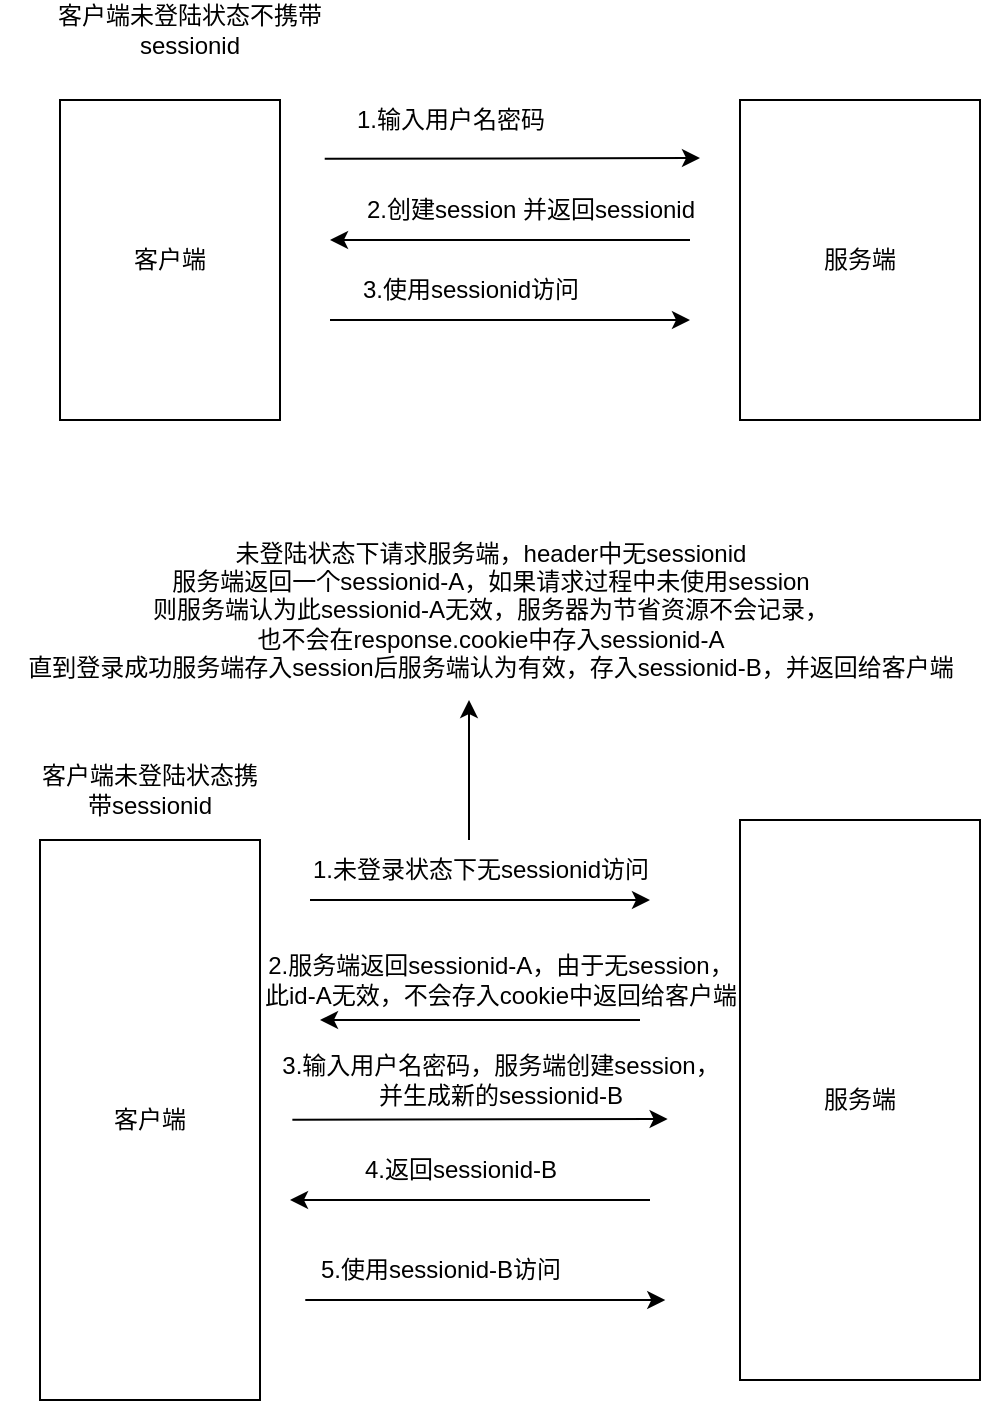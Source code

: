 <mxfile version="20.0.4" type="github">
  <diagram id="2shEiHxplEj3Gfb1FotA" name="第 1 页">
    <mxGraphModel dx="1550" dy="835" grid="1" gridSize="10" guides="1" tooltips="1" connect="1" arrows="1" fold="1" page="1" pageScale="1" pageWidth="1500" pageHeight="2569" math="0" shadow="0">
      <root>
        <mxCell id="0" />
        <mxCell id="1" parent="0" />
        <mxCell id="AWgY6vxKkn04p1SGABee-11" style="edgeStyle=orthogonalEdgeStyle;rounded=0;orthogonalLoop=1;jettySize=auto;html=1;" edge="1" parent="1">
          <mxGeometry relative="1" as="geometry">
            <mxPoint x="635" y="270" as="targetPoint" />
            <mxPoint x="455" y="270" as="sourcePoint" />
          </mxGeometry>
        </mxCell>
        <mxCell id="AWgY6vxKkn04p1SGABee-1" value="客户端" style="rounded=0;whiteSpace=wrap;html=1;" vertex="1" parent="1">
          <mxGeometry x="320" y="160" width="110" height="160" as="geometry" />
        </mxCell>
        <mxCell id="AWgY6vxKkn04p1SGABee-9" style="edgeStyle=orthogonalEdgeStyle;rounded=0;orthogonalLoop=1;jettySize=auto;html=1;" edge="1" parent="1">
          <mxGeometry relative="1" as="geometry">
            <mxPoint x="455" y="230" as="targetPoint" />
            <mxPoint x="635" y="230" as="sourcePoint" />
          </mxGeometry>
        </mxCell>
        <mxCell id="AWgY6vxKkn04p1SGABee-2" value="服务端" style="rounded=0;whiteSpace=wrap;html=1;" vertex="1" parent="1">
          <mxGeometry x="660" y="160" width="120" height="160" as="geometry" />
        </mxCell>
        <mxCell id="AWgY6vxKkn04p1SGABee-5" value="1.输入用户名密码" style="text;html=1;align=center;verticalAlign=middle;resizable=0;points=[];autosize=1;strokeColor=none;fillColor=none;" vertex="1" parent="1">
          <mxGeometry x="455" y="155" width="120" height="30" as="geometry" />
        </mxCell>
        <mxCell id="AWgY6vxKkn04p1SGABee-8" value="" style="endArrow=classic;html=1;rounded=0;exitX=-0.022;exitY=1.147;exitDx=0;exitDy=0;exitPerimeter=0;" edge="1" parent="1" source="AWgY6vxKkn04p1SGABee-5">
          <mxGeometry width="50" height="50" relative="1" as="geometry">
            <mxPoint x="440" y="185" as="sourcePoint" />
            <mxPoint x="640" y="189" as="targetPoint" />
          </mxGeometry>
        </mxCell>
        <mxCell id="AWgY6vxKkn04p1SGABee-10" value="2.创建session 并返回sessionid" style="text;html=1;align=center;verticalAlign=middle;resizable=0;points=[];autosize=1;strokeColor=none;fillColor=none;" vertex="1" parent="1">
          <mxGeometry x="460" y="200" width="190" height="30" as="geometry" />
        </mxCell>
        <mxCell id="AWgY6vxKkn04p1SGABee-12" value="3.使用sessionid访问" style="text;html=1;align=center;verticalAlign=middle;resizable=0;points=[];autosize=1;strokeColor=none;fillColor=none;" vertex="1" parent="1">
          <mxGeometry x="460" y="240" width="130" height="30" as="geometry" />
        </mxCell>
        <mxCell id="AWgY6vxKkn04p1SGABee-13" style="edgeStyle=orthogonalEdgeStyle;rounded=0;orthogonalLoop=1;jettySize=auto;html=1;" edge="1" parent="1">
          <mxGeometry relative="1" as="geometry">
            <mxPoint x="622.64" y="760" as="targetPoint" />
            <mxPoint x="442.64" y="760" as="sourcePoint" />
          </mxGeometry>
        </mxCell>
        <mxCell id="AWgY6vxKkn04p1SGABee-22" style="edgeStyle=orthogonalEdgeStyle;rounded=0;orthogonalLoop=1;jettySize=auto;html=1;" edge="1" parent="1">
          <mxGeometry relative="1" as="geometry">
            <mxPoint x="615" y="560" as="targetPoint" />
            <mxPoint x="445" y="560" as="sourcePoint" />
          </mxGeometry>
        </mxCell>
        <mxCell id="AWgY6vxKkn04p1SGABee-14" value="客户端" style="rounded=0;whiteSpace=wrap;html=1;" vertex="1" parent="1">
          <mxGeometry x="310" y="530" width="110" height="280" as="geometry" />
        </mxCell>
        <mxCell id="AWgY6vxKkn04p1SGABee-16" value="服务端" style="rounded=0;whiteSpace=wrap;html=1;" vertex="1" parent="1">
          <mxGeometry x="660" y="520" width="120" height="280" as="geometry" />
        </mxCell>
        <mxCell id="AWgY6vxKkn04p1SGABee-17" value="" style="endArrow=classic;html=1;rounded=0;exitX=-0.022;exitY=1.147;exitDx=0;exitDy=0;exitPerimeter=0;" edge="1" parent="1">
          <mxGeometry width="50" height="50" relative="1" as="geometry">
            <mxPoint x="436.18" y="669.91" as="sourcePoint" />
            <mxPoint x="623.82" y="669.5" as="targetPoint" />
          </mxGeometry>
        </mxCell>
        <mxCell id="AWgY6vxKkn04p1SGABee-18" value="4.返回sessionid-B" style="text;html=1;align=center;verticalAlign=middle;resizable=0;points=[];autosize=1;strokeColor=none;fillColor=none;" vertex="1" parent="1">
          <mxGeometry x="460" y="680" width="120" height="30" as="geometry" />
        </mxCell>
        <mxCell id="AWgY6vxKkn04p1SGABee-19" value="5.使用sessionid-B访问" style="text;html=1;align=center;verticalAlign=middle;resizable=0;points=[];autosize=1;strokeColor=none;fillColor=none;" vertex="1" parent="1">
          <mxGeometry x="440" y="730" width="140" height="30" as="geometry" />
        </mxCell>
        <mxCell id="AWgY6vxKkn04p1SGABee-20" value="3.输入用户名密码，服务端创建session，&lt;br&gt;并生成新的sessionid-B" style="text;html=1;align=center;verticalAlign=middle;resizable=0;points=[];autosize=1;strokeColor=none;fillColor=none;" vertex="1" parent="1">
          <mxGeometry x="420" y="630" width="240" height="40" as="geometry" />
        </mxCell>
        <mxCell id="AWgY6vxKkn04p1SGABee-23" value="未登陆状态下请求服务端，header中无sessionid&lt;br&gt;服务端返回一个sessionid-A，如果请求过程中未使用session&lt;br&gt;则服务端认为此sessionid-A无效，服务器为节省资源不会记录，&lt;br&gt;也不会在response.cookie中存入sessionid-A&lt;br&gt;直到登录成功服务端存入session后服务端认为有效，存入sessionid-B，并返回给客户端" style="text;html=1;align=center;verticalAlign=middle;resizable=0;points=[];autosize=1;strokeColor=none;fillColor=none;" vertex="1" parent="1">
          <mxGeometry x="290" y="370" width="490" height="90" as="geometry" />
        </mxCell>
        <mxCell id="AWgY6vxKkn04p1SGABee-26" style="edgeStyle=orthogonalEdgeStyle;rounded=0;orthogonalLoop=1;jettySize=auto;html=1;" edge="1" parent="1">
          <mxGeometry relative="1" as="geometry">
            <mxPoint x="435.0" y="710" as="targetPoint" />
            <mxPoint x="615.0" y="710" as="sourcePoint" />
          </mxGeometry>
        </mxCell>
        <mxCell id="AWgY6vxKkn04p1SGABee-28" value="客户端未登陆状态不携带sessionid" style="text;html=1;strokeColor=none;fillColor=none;align=center;verticalAlign=middle;whiteSpace=wrap;rounded=0;" vertex="1" parent="1">
          <mxGeometry x="310" y="110" width="150" height="30" as="geometry" />
        </mxCell>
        <mxCell id="AWgY6vxKkn04p1SGABee-29" value="客户端未登陆状态携带sessionid" style="text;html=1;strokeColor=none;fillColor=none;align=center;verticalAlign=middle;whiteSpace=wrap;rounded=0;" vertex="1" parent="1">
          <mxGeometry x="305" y="490" width="120" height="30" as="geometry" />
        </mxCell>
        <mxCell id="AWgY6vxKkn04p1SGABee-32" value="1.未登录状态下无sessionid访问" style="text;html=1;align=center;verticalAlign=middle;resizable=0;points=[];autosize=1;strokeColor=none;fillColor=none;" vertex="1" parent="1">
          <mxGeometry x="435" y="530" width="190" height="30" as="geometry" />
        </mxCell>
        <mxCell id="AWgY6vxKkn04p1SGABee-33" value="" style="endArrow=classic;html=1;rounded=0;" edge="1" parent="1">
          <mxGeometry width="50" height="50" relative="1" as="geometry">
            <mxPoint x="524.5" y="530" as="sourcePoint" />
            <mxPoint x="524.5" y="460" as="targetPoint" />
          </mxGeometry>
        </mxCell>
        <mxCell id="AWgY6vxKkn04p1SGABee-34" value="" style="endArrow=classic;html=1;rounded=0;" edge="1" parent="1">
          <mxGeometry width="50" height="50" relative="1" as="geometry">
            <mxPoint x="610" y="620" as="sourcePoint" />
            <mxPoint x="450" y="620" as="targetPoint" />
          </mxGeometry>
        </mxCell>
        <mxCell id="AWgY6vxKkn04p1SGABee-35" value="2.服务端返回sessionid-A，由于无session，&lt;br&gt;此id-A无效，不会存入cookie中返回给客户端" style="text;html=1;align=center;verticalAlign=middle;resizable=0;points=[];autosize=1;strokeColor=none;fillColor=none;" vertex="1" parent="1">
          <mxGeometry x="410" y="580" width="260" height="40" as="geometry" />
        </mxCell>
      </root>
    </mxGraphModel>
  </diagram>
</mxfile>
